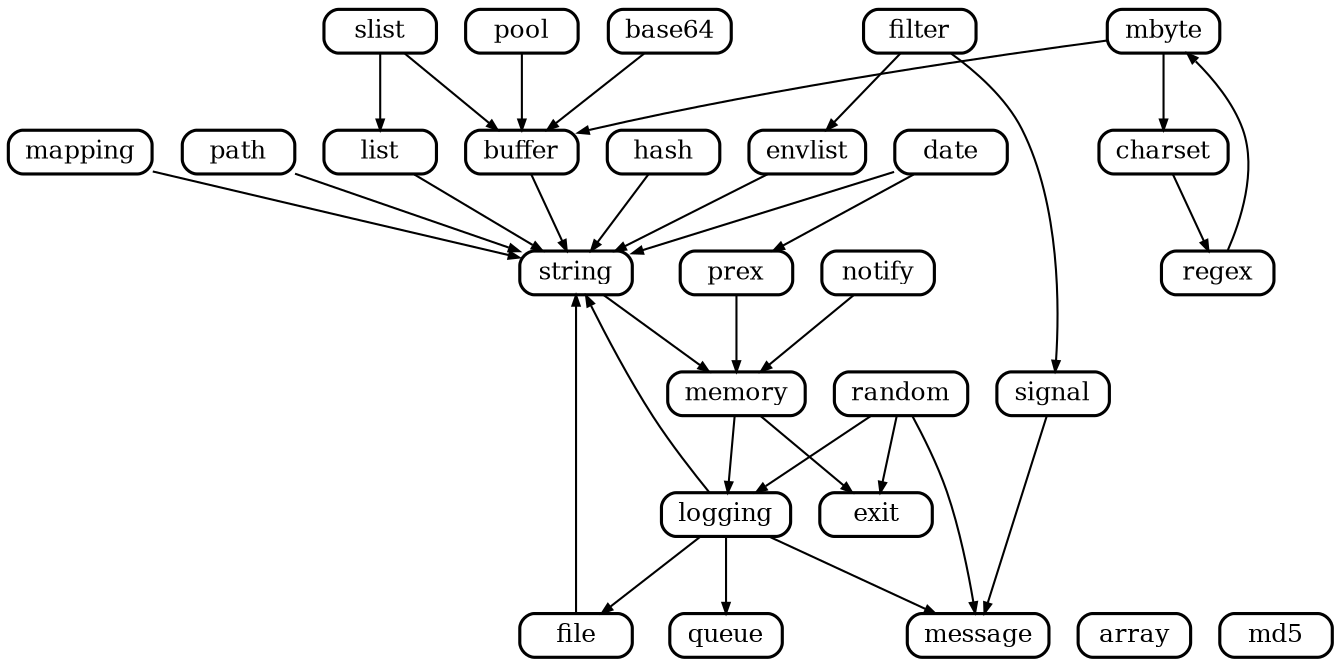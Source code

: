 digraph libmutt
{
	graph [
		rankdir="TB"
		nodesep="0.2"
		ranksep="0.5"
	]

	node [
		shape="Mrecord"
		fontsize="12"
		style="solid"
		height="0.2"
		penwidth="1.5"
		color=black
	]

	edge [
		penwidth="1.0"
		arrowsize="0.5"
	]

	base64  -> buffer
	buffer  -> string
	charset -> regex
	date    -> prex
	date    -> string
	envlist -> string
	file    -> string
	filter  -> envlist
	filter  -> signal
	hash    -> string
	list    -> string
	logging -> file
	logging -> message
	logging -> queue
	logging -> string
	mapping -> string
	mbyte   -> buffer
	mbyte   -> charset
	memory  -> exit
	memory  -> logging
	notify  -> memory
	path    -> string
	pool    -> buffer
	prex    -> memory
	random  -> exit
	random  -> logging
	random  -> message
	regex   -> mbyte
	signal  -> message
	slist   -> buffer
	slist   -> list
	string  -> memory

	{ rank=same array file message queue md5 }
}
